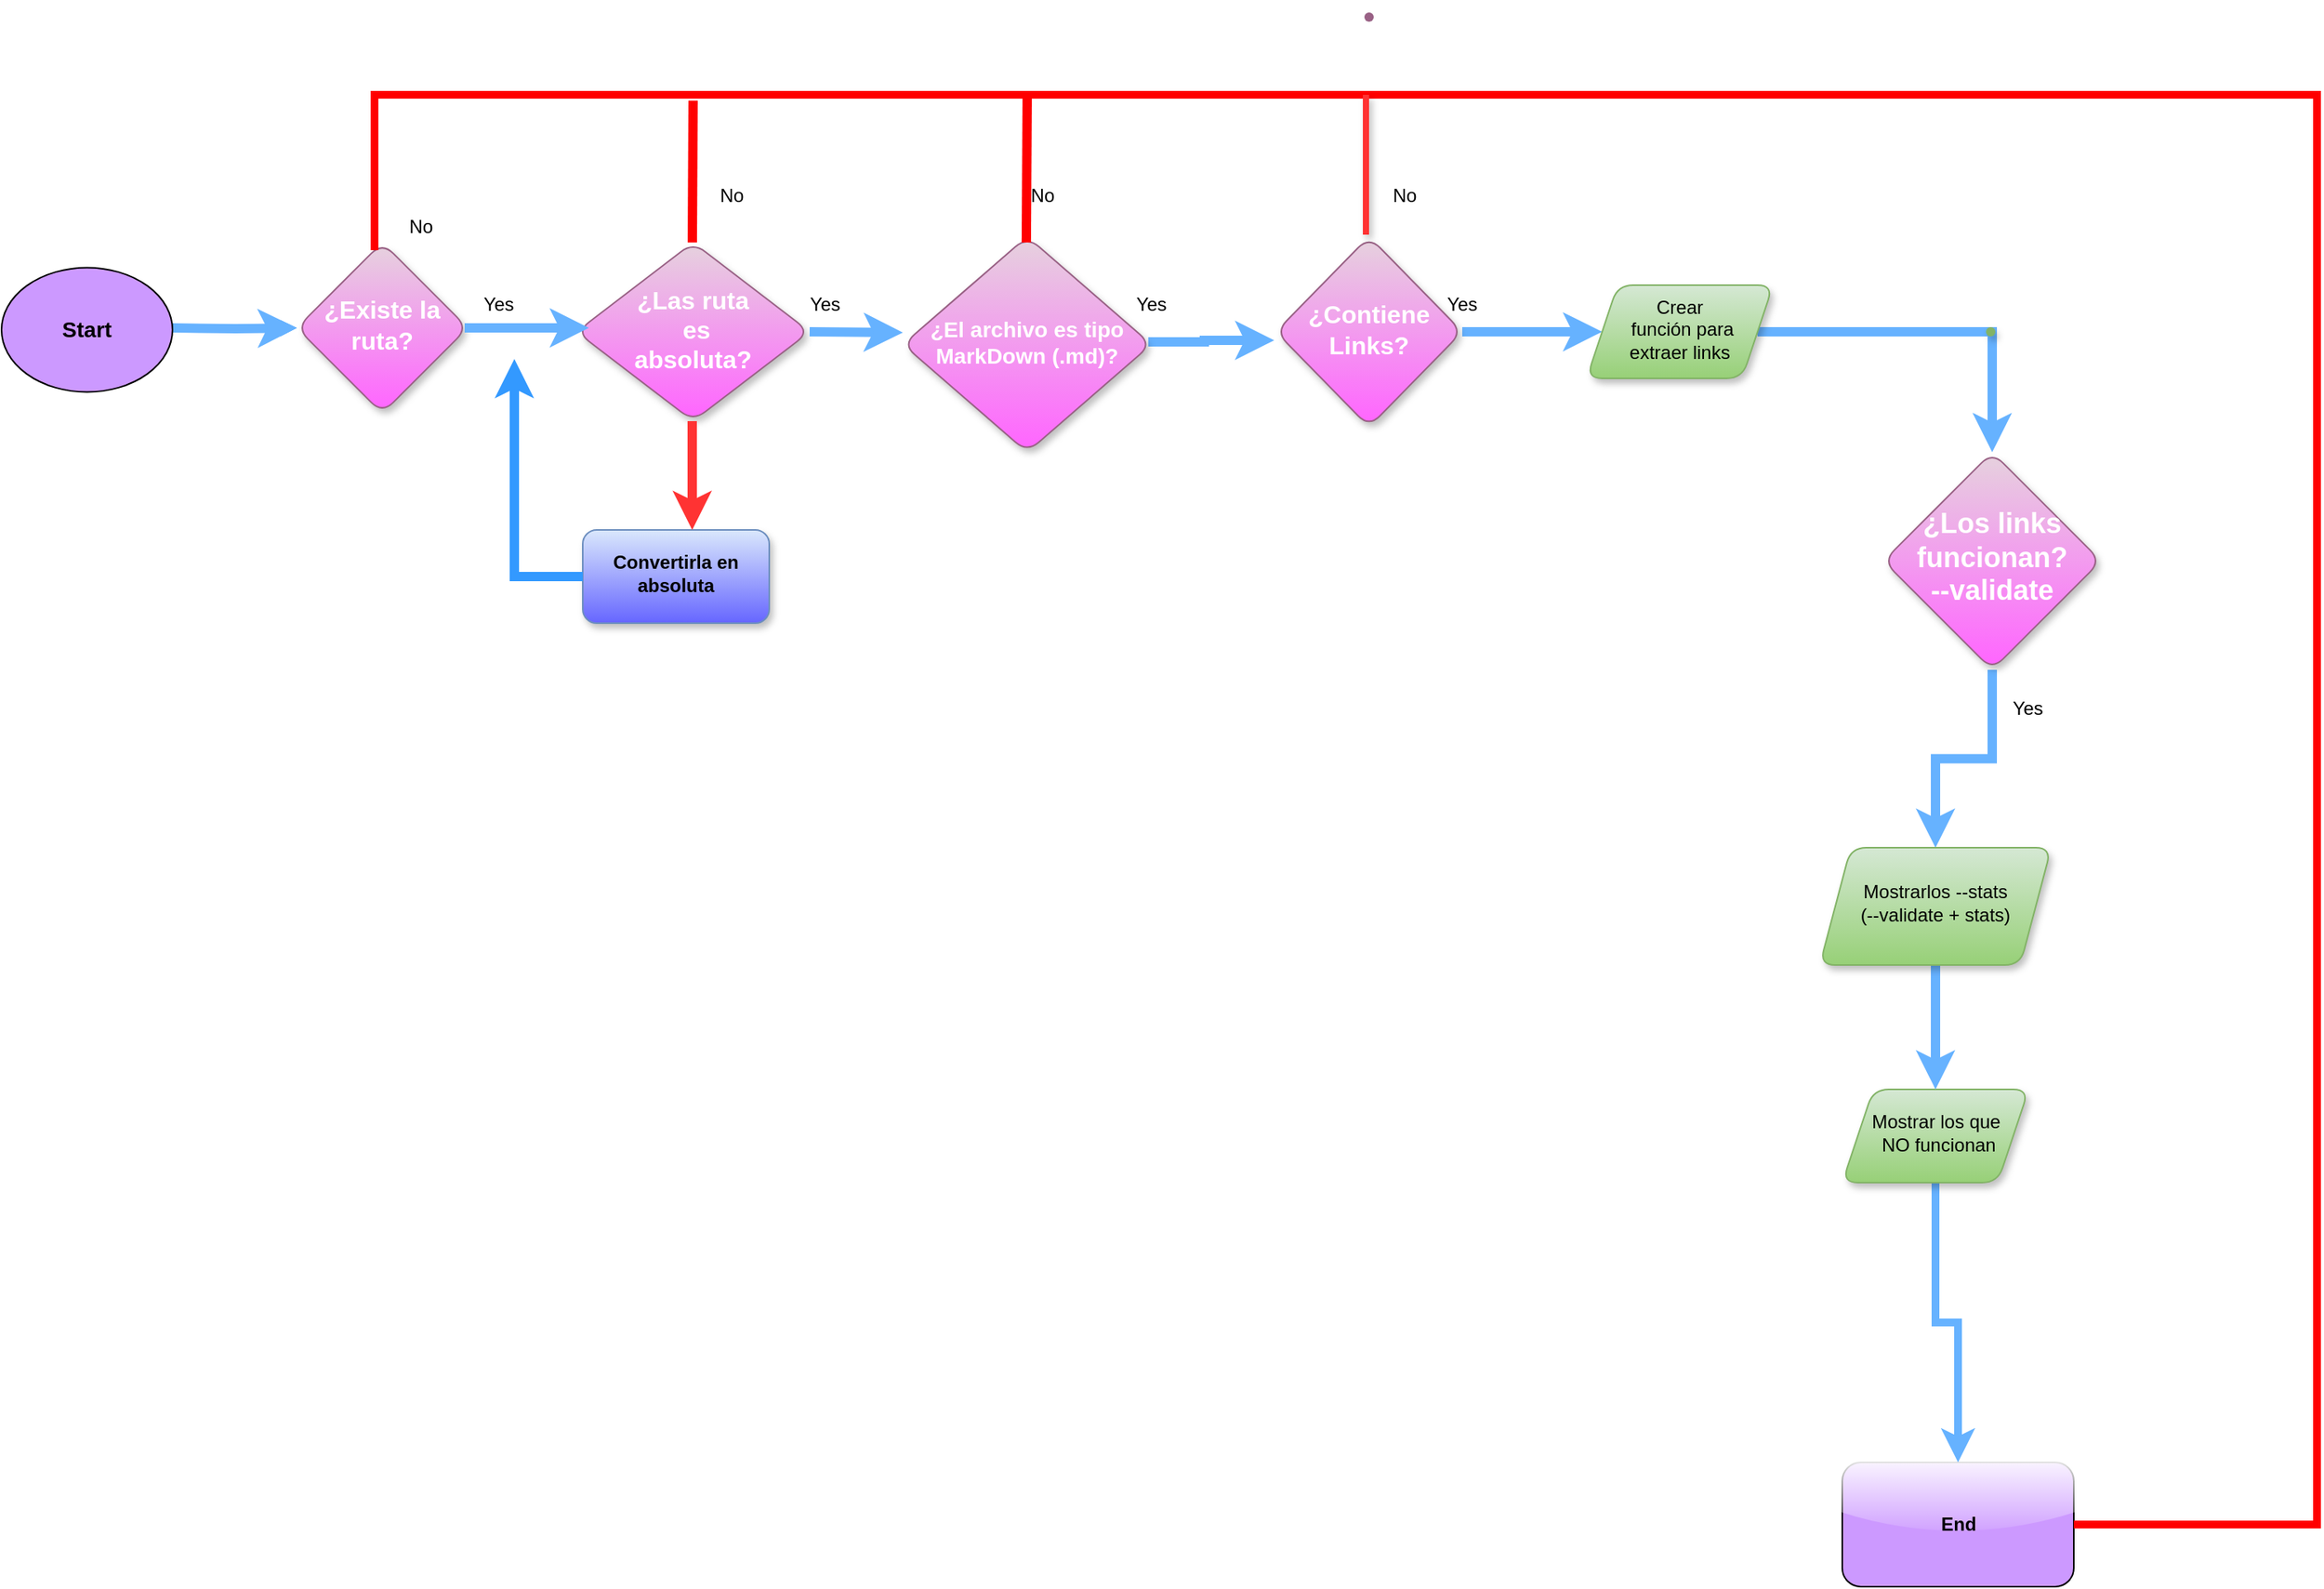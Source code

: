 <mxfile version="20.8.5" type="github">
  <diagram id="C5RBs43oDa-KdzZeNtuy" name="Page-1">
    <mxGraphModel dx="2100" dy="1146" grid="1" gridSize="10" guides="1" tooltips="1" connect="1" arrows="1" fold="1" page="1" pageScale="1" pageWidth="827" pageHeight="1169" math="0" shadow="0">
      <root>
        <mxCell id="WIyWlLk6GJQsqaUBKTNV-0" />
        <mxCell id="WIyWlLk6GJQsqaUBKTNV-1" parent="WIyWlLk6GJQsqaUBKTNV-0" />
        <mxCell id="WIyWlLk6GJQsqaUBKTNV-2" value="" style="rounded=0;html=1;jettySize=auto;orthogonalLoop=1;fontSize=11;endArrow=block;endFill=0;endSize=8;strokeWidth=1;shadow=0;labelBackgroundColor=none;edgeStyle=orthogonalEdgeStyle;strokeColor=#3399FF;" parent="WIyWlLk6GJQsqaUBKTNV-1" target="WIyWlLk6GJQsqaUBKTNV-6" edge="1">
          <mxGeometry relative="1" as="geometry">
            <mxPoint x="150" y="250" as="sourcePoint" />
          </mxGeometry>
        </mxCell>
        <mxCell id="g-7ao37RnM-br5eume_d-41" value="" style="edgeStyle=orthogonalEdgeStyle;rounded=0;orthogonalLoop=1;jettySize=auto;html=1;strokeColor=#66B2FF;fontFamily=Helvetica;fillColor=#66B2FF;strokeWidth=6;" edge="1" parent="WIyWlLk6GJQsqaUBKTNV-1" target="WIyWlLk6GJQsqaUBKTNV-6">
          <mxGeometry relative="1" as="geometry">
            <mxPoint x="150" y="250" as="sourcePoint" />
          </mxGeometry>
        </mxCell>
        <mxCell id="g-7ao37RnM-br5eume_d-94" value="" style="edgeStyle=orthogonalEdgeStyle;shape=flexArrow;rounded=0;orthogonalLoop=1;jettySize=auto;html=1;strokeColor=#3399FF;fontFamily=Helvetica;fontSize=18;fontColor=#FFFFFF;fillColor=#3399FF;" edge="1" parent="WIyWlLk6GJQsqaUBKTNV-1" target="g-7ao37RnM-br5eume_d-93">
          <mxGeometry relative="1" as="geometry">
            <mxPoint x="90" y="270" as="sourcePoint" />
          </mxGeometry>
        </mxCell>
        <mxCell id="WIyWlLk6GJQsqaUBKTNV-10" value="&lt;font style=&quot;font-size: 16px;&quot; color=&quot;#ffffff&quot;&gt;&lt;b&gt;¿Las ruta&lt;br&gt;&amp;nbsp;es &lt;br&gt;absoluta?&lt;/b&gt;&lt;/font&gt;" style="rhombus;whiteSpace=wrap;html=1;shadow=1;fontFamily=Helvetica;fontSize=12;align=center;strokeWidth=1;spacing=6;spacingTop=-4;fillColor=#e6d0de;rounded=1;gradientColor=#FF66FF;strokeColor=#996185;" parent="WIyWlLk6GJQsqaUBKTNV-1" vertex="1">
          <mxGeometry x="410" y="195" width="150" height="115" as="geometry" />
        </mxCell>
        <mxCell id="g-7ao37RnM-br5eume_d-40" value="" style="edgeStyle=orthogonalEdgeStyle;rounded=0;orthogonalLoop=1;jettySize=auto;html=1;strokeColor=#66B2FF;fontFamily=Helvetica;fillColor=#3399FF;strokeWidth=6;" edge="1" parent="WIyWlLk6GJQsqaUBKTNV-1">
          <mxGeometry relative="1" as="geometry">
            <mxPoint x="777.901" y="259" as="sourcePoint" />
            <mxPoint x="859" y="258" as="targetPoint" />
            <Array as="points">
              <mxPoint x="814" y="259" />
              <mxPoint x="814" y="258" />
            </Array>
          </mxGeometry>
        </mxCell>
        <mxCell id="g-7ao37RnM-br5eume_d-3" value="&lt;font size=&quot;1&quot; color=&quot;#ffffff&quot;&gt;&lt;b style=&quot;font-size: 14px;&quot;&gt;¿El archivo es tipo MarkDown (.md)?&lt;/b&gt;&lt;/font&gt;" style="rhombus;whiteSpace=wrap;html=1;shadow=1;fontFamily=Helvetica;fontSize=12;align=center;strokeWidth=1;spacing=6;spacingTop=-4;fillColor=#e6d0de;rounded=1;gradientColor=#FF66FF;strokeColor=#996185;" vertex="1" parent="WIyWlLk6GJQsqaUBKTNV-1">
          <mxGeometry x="620" y="191.25" width="160" height="138.75" as="geometry" />
        </mxCell>
        <mxCell id="g-7ao37RnM-br5eume_d-13" value="&lt;b&gt;Convertirla en absoluta&lt;/b&gt;" style="rounded=1;whiteSpace=wrap;html=1;shadow=1;strokeWidth=1;spacing=6;spacingTop=-4;fillColor=#dae8fc;glass=0;gradientColor=#6666FF;strokeColor=#6c8ebf;" vertex="1" parent="WIyWlLk6GJQsqaUBKTNV-1">
          <mxGeometry x="414" y="380" width="120" height="60" as="geometry" />
        </mxCell>
        <mxCell id="g-7ao37RnM-br5eume_d-17" value="Yes" style="text;html=1;strokeColor=none;fillColor=none;align=center;verticalAlign=middle;whiteSpace=wrap;rounded=0;strokeWidth=6;" vertex="1" parent="WIyWlLk6GJQsqaUBKTNV-1">
          <mxGeometry x="330" y="220" width="60" height="30" as="geometry" />
        </mxCell>
        <mxCell id="g-7ao37RnM-br5eume_d-31" value="&lt;b&gt;End&lt;/b&gt;" style="rounded=1;whiteSpace=wrap;html=1;fontSize=12;glass=1;strokeWidth=1;shadow=0;fillColor=#CC99FF;" vertex="1" parent="WIyWlLk6GJQsqaUBKTNV-1">
          <mxGeometry x="1224.5" y="980" width="149" height="80" as="geometry" />
        </mxCell>
        <mxCell id="WIyWlLk6GJQsqaUBKTNV-6" value="&lt;font size=&quot;1&quot; color=&quot;#ffffff&quot;&gt;&lt;b style=&quot;font-size: 16px;&quot;&gt;¿Existe la ruta?&lt;/b&gt;&lt;/font&gt;" style="rhombus;whiteSpace=wrap;html=1;shadow=1;fontFamily=Helvetica;fontSize=12;align=center;strokeWidth=1;spacing=6;spacingTop=-4;fillColor=#e6d0de;strokeColor=#996185;rounded=1;gradientColor=#FF66FF;" parent="WIyWlLk6GJQsqaUBKTNV-1" vertex="1">
          <mxGeometry x="230" y="195" width="110" height="110" as="geometry" />
        </mxCell>
        <mxCell id="g-7ao37RnM-br5eume_d-38" value="" style="endArrow=classic;html=1;rounded=0;strokeColor=#66B2FF;fontFamily=Helvetica;fillColor=#66B2FF;exitX=1;exitY=0.5;exitDx=0;exitDy=0;strokeWidth=6;" edge="1" parent="WIyWlLk6GJQsqaUBKTNV-1" source="WIyWlLk6GJQsqaUBKTNV-10">
          <mxGeometry width="50" height="50" relative="1" as="geometry">
            <mxPoint x="560" y="249" as="sourcePoint" />
            <mxPoint x="620" y="253" as="targetPoint" />
          </mxGeometry>
        </mxCell>
        <mxCell id="g-7ao37RnM-br5eume_d-47" value="" style="edgeStyle=orthogonalEdgeStyle;rounded=0;orthogonalLoop=1;jettySize=auto;html=1;strokeColor=#FF3333;fontFamily=Helvetica;fontSize=18;fillColor=#FF0000;strokeWidth=6;" edge="1" parent="WIyWlLk6GJQsqaUBKTNV-1">
          <mxGeometry relative="1" as="geometry">
            <mxPoint x="484.44" y="309.99" as="sourcePoint" />
            <mxPoint x="484.44" y="380" as="targetPoint" />
          </mxGeometry>
        </mxCell>
        <mxCell id="g-7ao37RnM-br5eume_d-108" value="" style="edgeStyle=orthogonalEdgeStyle;rounded=0;orthogonalLoop=1;jettySize=auto;html=1;strokeColor=#66B2FF;strokeWidth=6;fontFamily=Helvetica;fontSize=18;fontColor=#FFFFFF;fillColor=#3399FF;" edge="1" parent="WIyWlLk6GJQsqaUBKTNV-1" source="g-7ao37RnM-br5eume_d-39" target="g-7ao37RnM-br5eume_d-107">
          <mxGeometry relative="1" as="geometry" />
        </mxCell>
        <mxCell id="g-7ao37RnM-br5eume_d-39" value="&lt;b style=&quot;font-size: 16px;&quot;&gt;&lt;font color=&quot;#ffffff&quot;&gt;¿Contiene&lt;br&gt;Links?&lt;/font&gt;&lt;/b&gt;" style="rhombus;whiteSpace=wrap;html=1;shadow=1;fontFamily=Helvetica;fontSize=12;align=center;strokeWidth=1;spacing=6;spacingTop=-4;fillColor=#e6d0de;gradientColor=#FF66FF;strokeColor=#996185;rounded=1;" vertex="1" parent="WIyWlLk6GJQsqaUBKTNV-1">
          <mxGeometry x="860" y="191.25" width="120" height="122.5" as="geometry" />
        </mxCell>
        <mxCell id="g-7ao37RnM-br5eume_d-42" value="" style="endArrow=classic;html=1;rounded=0;strokeColor=#66B2FF;fontFamily=Helvetica;fillColor=#66B2FF;entryX=0;entryY=0.5;entryDx=0;entryDy=0;strokeWidth=6;" edge="1" parent="WIyWlLk6GJQsqaUBKTNV-1">
          <mxGeometry width="50" height="50" relative="1" as="geometry">
            <mxPoint x="338" y="250" as="sourcePoint" />
            <mxPoint x="418" y="250" as="targetPoint" />
            <Array as="points">
              <mxPoint x="408" y="250" />
            </Array>
          </mxGeometry>
        </mxCell>
        <mxCell id="g-7ao37RnM-br5eume_d-44" value="Yes" style="text;html=1;strokeColor=none;fillColor=none;align=center;verticalAlign=middle;whiteSpace=wrap;rounded=0;" vertex="1" parent="WIyWlLk6GJQsqaUBKTNV-1">
          <mxGeometry x="540" y="220" width="60" height="30" as="geometry" />
        </mxCell>
        <mxCell id="g-7ao37RnM-br5eume_d-45" value="Yes" style="text;html=1;strokeColor=none;fillColor=none;align=center;verticalAlign=middle;whiteSpace=wrap;rounded=0;" vertex="1" parent="WIyWlLk6GJQsqaUBKTNV-1">
          <mxGeometry x="750" y="220" width="60" height="30" as="geometry" />
        </mxCell>
        <mxCell id="g-7ao37RnM-br5eume_d-52" value="" style="endArrow=classic;html=1;rounded=0;strokeColor=#3399FF;fontFamily=Helvetica;fillColor=#66B2FF;exitX=0;exitY=0.5;exitDx=0;exitDy=0;strokeWidth=6;" edge="1" parent="WIyWlLk6GJQsqaUBKTNV-1" source="g-7ao37RnM-br5eume_d-13">
          <mxGeometry width="50" height="50" relative="1" as="geometry">
            <mxPoint x="890" y="500.56" as="sourcePoint" />
            <mxPoint x="370" y="270" as="targetPoint" />
            <Array as="points">
              <mxPoint x="370" y="410" />
              <mxPoint x="370" y="380" />
            </Array>
          </mxGeometry>
        </mxCell>
        <mxCell id="g-7ao37RnM-br5eume_d-55" value="Yes" style="text;html=1;strokeColor=none;fillColor=none;align=center;verticalAlign=middle;whiteSpace=wrap;rounded=0;" vertex="1" parent="WIyWlLk6GJQsqaUBKTNV-1">
          <mxGeometry x="950" y="220" width="60" height="30" as="geometry" />
        </mxCell>
        <mxCell id="g-7ao37RnM-br5eume_d-62" value="" style="endArrow=none;html=1;rounded=0;strokeColor=#FF0000;fontFamily=Helvetica;fontSize=18;fontColor=#FFFFFF;fillColor=#FF3333;strokeWidth=6;" edge="1" parent="WIyWlLk6GJQsqaUBKTNV-1">
          <mxGeometry width="50" height="50" relative="1" as="geometry">
            <mxPoint x="484.52" y="195" as="sourcePoint" />
            <mxPoint x="485" y="103.75" as="targetPoint" />
          </mxGeometry>
        </mxCell>
        <mxCell id="g-7ao37RnM-br5eume_d-63" value="" style="endArrow=none;html=1;rounded=0;strokeColor=#FF0000;fontFamily=Helvetica;fontSize=18;fontColor=#FFFFFF;fillColor=#FF3333;strokeWidth=6;" edge="1" parent="WIyWlLk6GJQsqaUBKTNV-1">
          <mxGeometry width="50" height="50" relative="1" as="geometry">
            <mxPoint x="699.44" y="195" as="sourcePoint" />
            <mxPoint x="700" y="100" as="targetPoint" />
          </mxGeometry>
        </mxCell>
        <mxCell id="g-7ao37RnM-br5eume_d-65" value="" style="endArrow=none;html=1;rounded=0;strokeColor=#FF0000;fontFamily=Helvetica;fontSize=18;fontColor=#FFFFFF;fillColor=#FF3333;entryX=1;entryY=0.5;entryDx=0;entryDy=0;exitX=0;exitY=1;exitDx=0;exitDy=0;strokeWidth=5;" edge="1" parent="WIyWlLk6GJQsqaUBKTNV-1" source="g-7ao37RnM-br5eume_d-66" target="g-7ao37RnM-br5eume_d-31">
          <mxGeometry width="50" height="50" relative="1" as="geometry">
            <mxPoint x="307.26" y="195" as="sourcePoint" />
            <mxPoint x="1392.74" y="990" as="targetPoint" />
            <Array as="points">
              <mxPoint x="280" y="150" />
              <mxPoint x="280" y="100" />
              <mxPoint x="1530" y="100" />
              <mxPoint x="1530" y="1020" />
            </Array>
          </mxGeometry>
        </mxCell>
        <mxCell id="g-7ao37RnM-br5eume_d-66" value="No" style="text;html=1;strokeColor=none;fillColor=none;align=center;verticalAlign=middle;whiteSpace=wrap;rounded=0;" vertex="1" parent="WIyWlLk6GJQsqaUBKTNV-1">
          <mxGeometry x="280" y="170" width="60" height="30" as="geometry" />
        </mxCell>
        <mxCell id="g-7ao37RnM-br5eume_d-67" value="No" style="text;html=1;strokeColor=none;fillColor=none;align=center;verticalAlign=middle;whiteSpace=wrap;rounded=0;" vertex="1" parent="WIyWlLk6GJQsqaUBKTNV-1">
          <mxGeometry x="480" y="150" width="60" height="30" as="geometry" />
        </mxCell>
        <mxCell id="g-7ao37RnM-br5eume_d-68" value="No" style="text;html=1;strokeColor=none;fillColor=none;align=center;verticalAlign=middle;whiteSpace=wrap;rounded=0;" vertex="1" parent="WIyWlLk6GJQsqaUBKTNV-1">
          <mxGeometry x="680" y="150" width="60" height="30" as="geometry" />
        </mxCell>
        <mxCell id="g-7ao37RnM-br5eume_d-70" value="No" style="text;html=1;strokeColor=none;fillColor=none;align=center;verticalAlign=middle;whiteSpace=wrap;rounded=0;" vertex="1" parent="WIyWlLk6GJQsqaUBKTNV-1">
          <mxGeometry x="913" y="150" width="60" height="30" as="geometry" />
        </mxCell>
        <mxCell id="g-7ao37RnM-br5eume_d-96" value="" style="edgeStyle=orthogonalEdgeStyle;rounded=0;orthogonalLoop=1;jettySize=auto;html=1;strokeColor=#66B2FF;fontFamily=Helvetica;fontSize=18;fontColor=#FFFFFF;fillColor=#3399FF;strokeWidth=5;" edge="1" parent="WIyWlLk6GJQsqaUBKTNV-1" source="g-7ao37RnM-br5eume_d-84" target="g-7ao37RnM-br5eume_d-31">
          <mxGeometry relative="1" as="geometry" />
        </mxCell>
        <mxCell id="g-7ao37RnM-br5eume_d-84" value="Mostrar los que&lt;br&gt;&amp;nbsp;NO funcionan" style="shape=parallelogram;perimeter=parallelogramPerimeter;whiteSpace=wrap;html=1;fixedSize=1;fillColor=#d5e8d4;shadow=1;strokeWidth=1;spacing=6;spacingTop=-4;gradientColor=#97d077;strokeColor=#82b366;rounded=1;" vertex="1" parent="WIyWlLk6GJQsqaUBKTNV-1">
          <mxGeometry x="1224.5" y="740" width="120" height="60" as="geometry" />
        </mxCell>
        <mxCell id="g-7ao37RnM-br5eume_d-93" value="&lt;h3&gt;Start&lt;/h3&gt;" style="ellipse;whiteSpace=wrap;html=1;fillColor=#CC99FF;rounded=1;glass=0;strokeWidth=1;shadow=0;" vertex="1" parent="WIyWlLk6GJQsqaUBKTNV-1">
          <mxGeometry x="40" y="211.25" width="110" height="80" as="geometry" />
        </mxCell>
        <mxCell id="g-7ao37RnM-br5eume_d-118" value="" style="edgeStyle=orthogonalEdgeStyle;rounded=0;orthogonalLoop=1;jettySize=auto;html=1;strokeColor=#66B2FF;strokeWidth=6;fontFamily=Helvetica;fontSize=18;fontColor=#FFFFFF;fillColor=#3399FF;" edge="1" parent="WIyWlLk6GJQsqaUBKTNV-1" source="g-7ao37RnM-br5eume_d-107" target="g-7ao37RnM-br5eume_d-117">
          <mxGeometry relative="1" as="geometry" />
        </mxCell>
        <mxCell id="g-7ao37RnM-br5eume_d-107" value="Crear&lt;br style=&quot;border-color: var(--border-color);&quot;&gt;&amp;nbsp;función para&lt;br style=&quot;border-color: var(--border-color);&quot;&gt;extraer links" style="shape=parallelogram;perimeter=parallelogramPerimeter;whiteSpace=wrap;html=1;fixedSize=1;shadow=1;strokeWidth=1;spacing=6;spacingTop=-4;fillColor=#d5e8d4;gradientColor=#97d077;strokeColor=#82b366;rounded=1;" vertex="1" parent="WIyWlLk6GJQsqaUBKTNV-1">
          <mxGeometry x="1060" y="222.5" width="120" height="60" as="geometry" />
        </mxCell>
        <mxCell id="g-7ao37RnM-br5eume_d-109" value="" style="shape=waypoint;sketch=0;size=6;pointerEvents=1;points=[];fillColor=#d5e8d4;resizable=0;rotatable=0;perimeter=centerPerimeter;snapToPoint=1;strokeColor=#82b366;shadow=1;strokeWidth=1;spacing=6;spacingTop=-4;gradientColor=#97d077;rounded=1;" vertex="1" parent="WIyWlLk6GJQsqaUBKTNV-1">
          <mxGeometry x="1310" y="242.5" width="20" height="20" as="geometry" />
        </mxCell>
        <mxCell id="g-7ao37RnM-br5eume_d-112" value="" style="shape=waypoint;sketch=0;size=6;pointerEvents=1;points=[];fillColor=#e6d0de;resizable=0;rotatable=0;perimeter=centerPerimeter;snapToPoint=1;strokeColor=#996185;shadow=0;strokeWidth=1;spacing=6;spacingTop=-4;gradientColor=#FF66FF;" vertex="1" parent="WIyWlLk6GJQsqaUBKTNV-1">
          <mxGeometry x="910" y="40" width="20" height="20" as="geometry" />
        </mxCell>
        <mxCell id="g-7ao37RnM-br5eume_d-116" value="" style="line;strokeWidth=4;direction=south;html=1;perimeter=backbonePerimeter;points=[];outlineConnect=0;rounded=1;shadow=1;glass=1;labelBackgroundColor=#FFFFFF;sketch=0;fontFamily=Helvetica;fontSize=18;fontColor=#FFFFFF;fillColor=#00CC66;gradientColor=#6666FF;strokeColor=#FF3333;" vertex="1" parent="WIyWlLk6GJQsqaUBKTNV-1">
          <mxGeometry x="913" y="100" width="10" height="90" as="geometry" />
        </mxCell>
        <mxCell id="g-7ao37RnM-br5eume_d-121" value="" style="edgeStyle=orthogonalEdgeStyle;rounded=0;orthogonalLoop=1;jettySize=auto;html=1;strokeColor=#66B2FF;strokeWidth=6;fontFamily=Helvetica;fontSize=16;fontColor=#FFFFFF;fillColor=#3399FF;" edge="1" parent="WIyWlLk6GJQsqaUBKTNV-1" source="g-7ao37RnM-br5eume_d-117" target="g-7ao37RnM-br5eume_d-120">
          <mxGeometry relative="1" as="geometry" />
        </mxCell>
        <mxCell id="g-7ao37RnM-br5eume_d-117" value="&lt;font style=&quot;font-size: 18px;&quot; color=&quot;#ffffff&quot;&gt;&lt;b&gt;¿Los links&lt;br&gt;funcionan?&lt;br&gt;--validate&lt;br&gt;&lt;/b&gt;&lt;/font&gt;" style="rhombus;whiteSpace=wrap;html=1;fillColor=#e6d0de;strokeColor=#996185;shadow=1;strokeWidth=1;spacing=6;spacingTop=-4;gradientColor=#FF66FF;rounded=1;" vertex="1" parent="WIyWlLk6GJQsqaUBKTNV-1">
          <mxGeometry x="1251" y="330" width="140" height="140" as="geometry" />
        </mxCell>
        <mxCell id="g-7ao37RnM-br5eume_d-122" value="" style="edgeStyle=orthogonalEdgeStyle;rounded=0;orthogonalLoop=1;jettySize=auto;html=1;strokeColor=#66B2FF;strokeWidth=6;fontFamily=Helvetica;fontSize=16;fontColor=#FFFFFF;fillColor=#3399FF;" edge="1" parent="WIyWlLk6GJQsqaUBKTNV-1" source="g-7ao37RnM-br5eume_d-120" target="g-7ao37RnM-br5eume_d-84">
          <mxGeometry relative="1" as="geometry" />
        </mxCell>
        <mxCell id="g-7ao37RnM-br5eume_d-120" value="Mostrarlos --stats&lt;br&gt;(--validate + stats)" style="shape=parallelogram;perimeter=parallelogramPerimeter;whiteSpace=wrap;html=1;fixedSize=1;fillColor=#d5e8d4;strokeColor=#82b366;shadow=1;strokeWidth=1;spacing=6;spacingTop=-4;gradientColor=#97d077;rounded=1;" vertex="1" parent="WIyWlLk6GJQsqaUBKTNV-1">
          <mxGeometry x="1210" y="584.5" width="149" height="75.5" as="geometry" />
        </mxCell>
        <mxCell id="g-7ao37RnM-br5eume_d-124" value="Yes" style="text;html=1;strokeColor=none;fillColor=none;align=center;verticalAlign=middle;whiteSpace=wrap;rounded=0;" vertex="1" parent="WIyWlLk6GJQsqaUBKTNV-1">
          <mxGeometry x="1313.5" y="480" width="60" height="30" as="geometry" />
        </mxCell>
      </root>
    </mxGraphModel>
  </diagram>
</mxfile>
